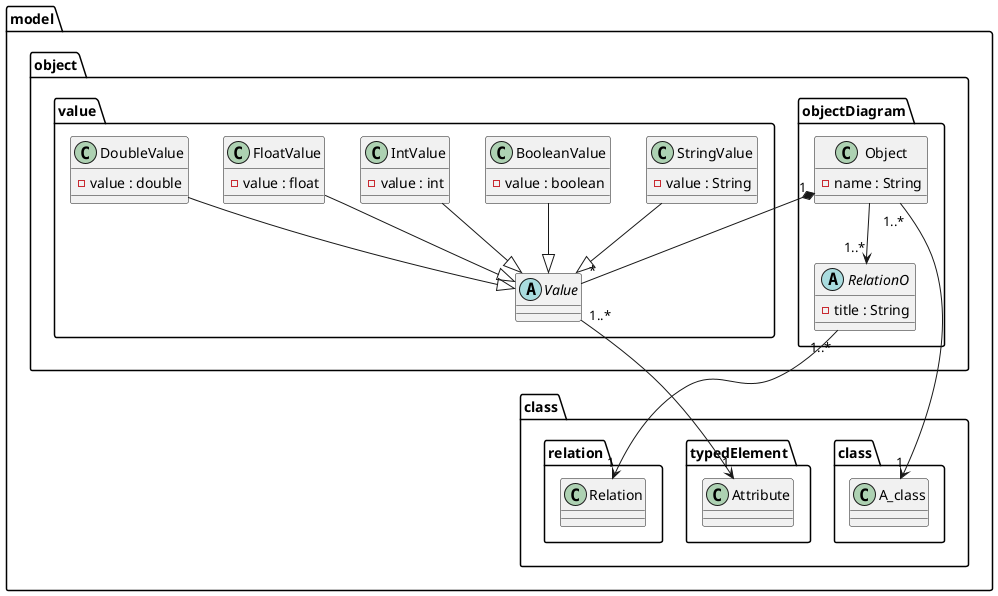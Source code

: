 @startuml

package model.class <<folder>> {

	package model.class.typedElement <<folder>> {

		class Attribute {
		}
	}
	package model.class.class <<folder>> {

		 class A_class {
		}
	}

	package model.class.relation <<folder>> {

	}

	package model.class.relation <<folder>> {
		class Relation {
		}
	}
}



package model.object.objectDiagram <<folder>> {

	 class Object {
	  - name : String
	 }

	 abstract class RelationO{
		- title : String
	}

	package model.object.value <<folder>> {

		 abstract class Value {
		 }

		 class IntValue {
		  - value : int
		 }
		 class FloatValue {
		   - value : float
		 }
		 class DoubleValue {
		   - value : double
		 }
		 class StringValue {
		   - value : String
		 }
		 class BooleanValue {
		   - value : boolean
		 }

	}

	RelationO "1..*" --> "1" Relation
	A_class "1" <-- "1..*" Object
	Object --> "1..*" RelationO
	Object "1" *-- "*" Value

	Value "1..*" --> "1" Attribute

	IntValue --|> Value
	FloatValue --|> Value
	DoubleValue --|> Value
	StringValue --|> Value
	BooleanValue --|> Value

}






@enduml